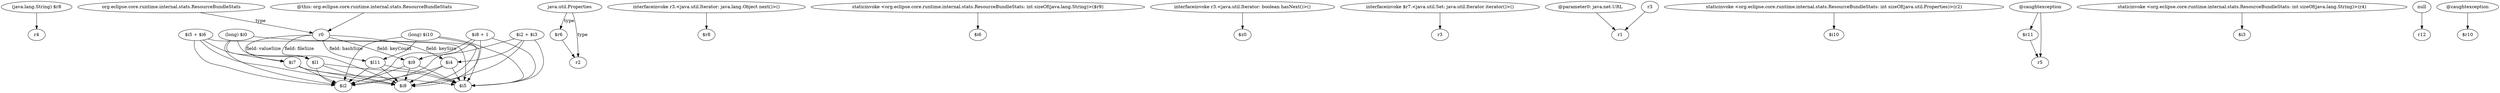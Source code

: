 digraph g {
0[label="(java.lang.String) $r8"]
1[label="r4"]
0->1[label=""]
2[label="r0"]
3[label="$i7"]
2->3[label="field: valueSize"]
4[label="$i5 + $i6"]
5[label="$i2"]
4->5[label=""]
6[label="(long) $i10"]
7[label="$i5"]
6->7[label=""]
8[label="(long) $i0"]
9[label="$l1"]
8->9[label=""]
10[label="$i4"]
10->5[label=""]
8->5[label=""]
11[label="$r6"]
12[label="r2"]
11->12[label=""]
13[label="$l11"]
13->5[label=""]
14[label="org.eclipse.core.runtime.internal.stats.ResourceBundleStats"]
14->2[label="type"]
15[label="$i9"]
15->5[label=""]
15->7[label=""]
2->9[label="field: fileSize"]
16[label="$i2 + $i3"]
16->7[label=""]
17[label="$i8 + 1"]
18[label="$i8"]
17->18[label=""]
13->18[label=""]
10->7[label=""]
13->7[label=""]
19[label="interfaceinvoke r3.<java.util.Iterator: java.lang.Object next()>()"]
20[label="$r8"]
19->20[label=""]
4->7[label=""]
21[label="staticinvoke <org.eclipse.core.runtime.internal.stats.ResourceBundleStats: int sizeOf(java.lang.String)>($r9)"]
22[label="$i6"]
21->22[label=""]
17->15[label=""]
23[label="java.util.Properties"]
23->11[label="type"]
24[label="interfaceinvoke r3.<java.util.Iterator: boolean hasNext()>()"]
25[label="$z0"]
24->25[label=""]
26[label="interfaceinvoke $r7.<java.util.Set: java.util.Iterator iterator()>()"]
27[label="r3"]
26->27[label=""]
16->5[label=""]
28[label="@parameter0: java.net.URL"]
29[label="r1"]
28->29[label=""]
6->5[label=""]
4->18[label=""]
9->18[label=""]
30[label="staticinvoke <org.eclipse.core.runtime.internal.stats.ResourceBundleStats: int sizeOf(java.util.Properties)>(r2)"]
31[label="$i10"]
30->31[label=""]
6->13[label=""]
9->7[label=""]
32[label="@caughtexception"]
33[label="$r11"]
32->33[label=""]
10->18[label=""]
16->10[label=""]
16->18[label=""]
34[label="staticinvoke <org.eclipse.core.runtime.internal.stats.ResourceBundleStats: int sizeOf(java.lang.String)>(r4)"]
35[label="$i3"]
34->35[label=""]
2->13[label="field: hashSize"]
36[label="null"]
37[label="r12"]
36->37[label=""]
2->10[label="field: keySize"]
3->5[label=""]
23->12[label="type"]
2->15[label="field: keyCount"]
9->5[label=""]
17->7[label=""]
15->18[label=""]
38[label="r5"]
33->38[label=""]
4->3[label=""]
32->38[label=""]
3->7[label=""]
17->5[label=""]
39[label="@caughtexception"]
40[label="$r10"]
39->40[label=""]
8->7[label=""]
6->18[label=""]
8->18[label=""]
41[label="r3"]
41->29[label=""]
42[label="@this: org.eclipse.core.runtime.internal.stats.ResourceBundleStats"]
42->2[label=""]
3->18[label=""]
}